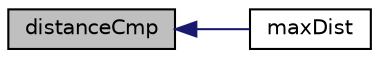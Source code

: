 digraph "distanceCmp"
{
  bgcolor="transparent";
  edge [fontname="Helvetica",fontsize="10",labelfontname="Helvetica",labelfontsize="10"];
  node [fontname="Helvetica",fontsize="10",shape=record];
  rankdir="LR";
  Node1 [label="distanceCmp",height=0.2,width=0.4,color="black", fillcolor="grey75", style="filled", fontcolor="black"];
  Node1 -> Node2 [dir="back",color="midnightblue",fontsize="10",style="solid",fontname="Helvetica"];
  Node2 [label="maxDist",height=0.2,width=0.4,color="black",URL="$a02745.html#a2bb1ef4074bb126784d42faf7c4c0edb",tooltip="Returns distance point to furthest away corner. "];
}
